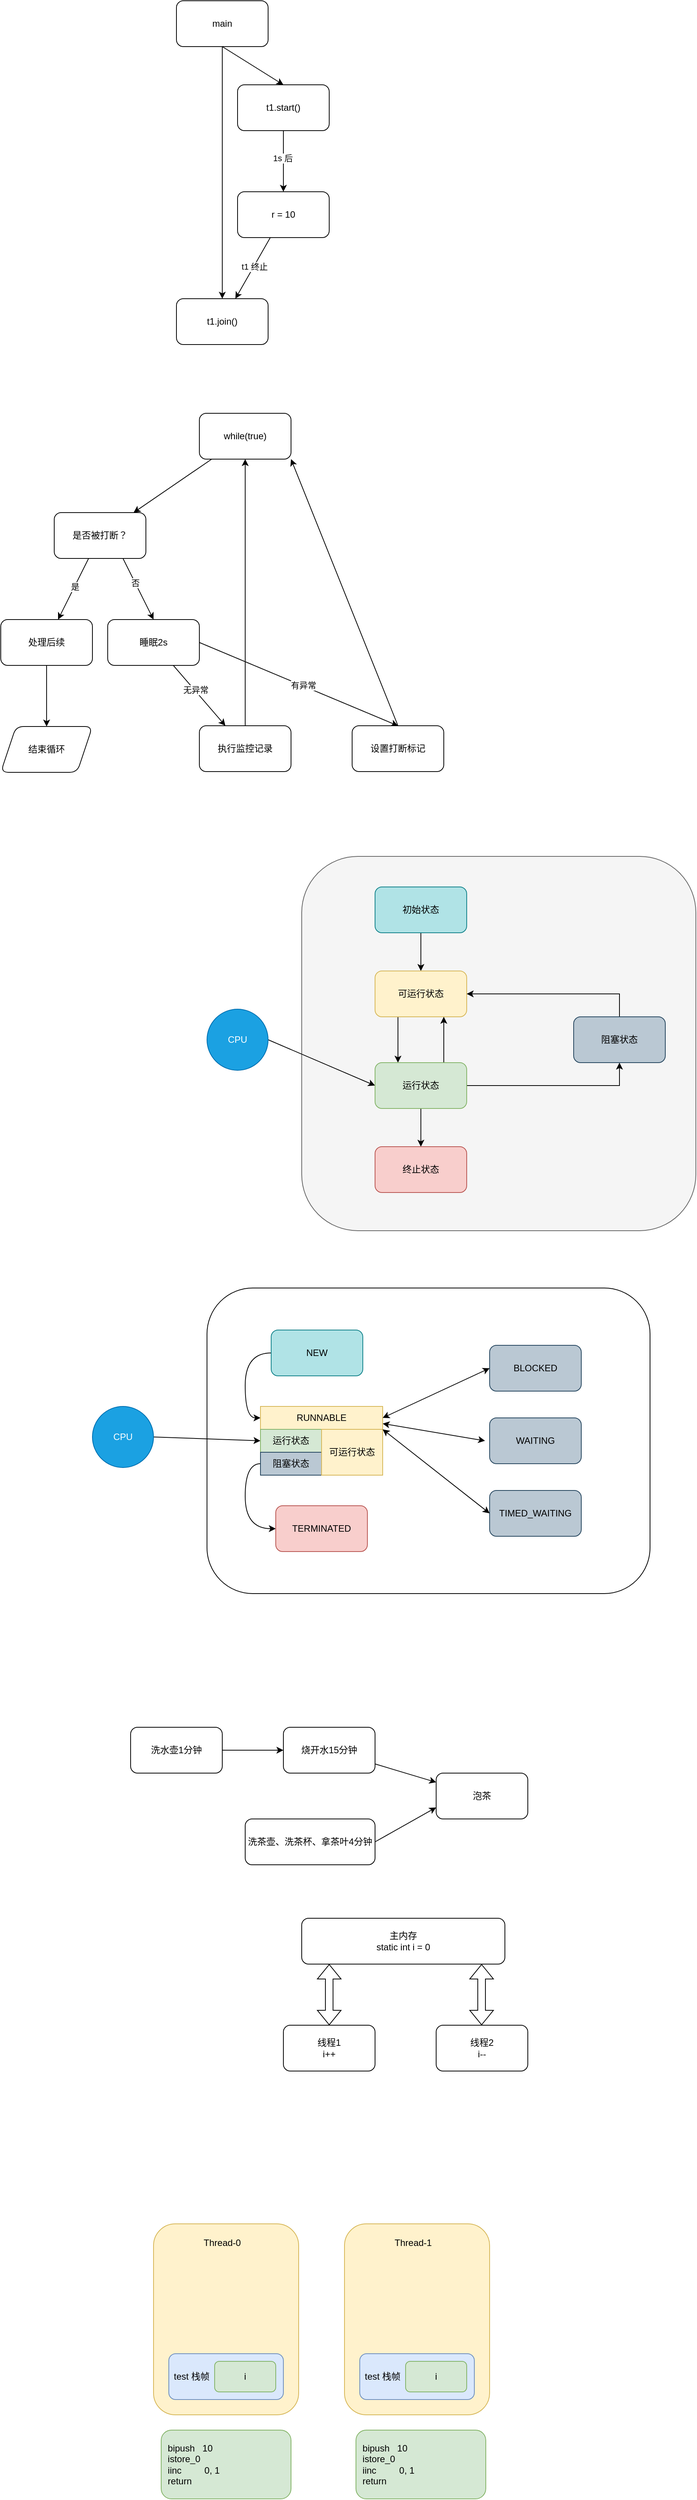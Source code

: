 <mxfile version="22.1.15" type="device">
  <diagram name="第 1 页" id="uUcpthmNRiH1f18GcUvY">
    <mxGraphModel dx="1114" dy="807" grid="1" gridSize="10" guides="1" tooltips="1" connect="1" arrows="1" fold="1" page="1" pageScale="1" pageWidth="827" pageHeight="1169" math="0" shadow="0">
      <root>
        <mxCell id="0" />
        <mxCell id="1" parent="0" />
        <mxCell id="oRGru4maviJ3t2lAy8Ke-56" value="" style="rounded=1;whiteSpace=wrap;html=1;" parent="1" vertex="1">
          <mxGeometry x="330" y="1845" width="580" height="400" as="geometry" />
        </mxCell>
        <mxCell id="oRGru4maviJ3t2lAy8Ke-39" value="" style="rounded=1;whiteSpace=wrap;html=1;fillColor=#f5f5f5;fontColor=#333333;strokeColor=#666666;" parent="1" vertex="1">
          <mxGeometry x="454" y="1280" width="516" height="490" as="geometry" />
        </mxCell>
        <mxCell id="oRGru4maviJ3t2lAy8Ke-3" style="rounded=0;orthogonalLoop=1;jettySize=auto;html=1;exitX=0.5;exitY=1;exitDx=0;exitDy=0;entryX=0.5;entryY=0;entryDx=0;entryDy=0;" parent="1" source="oRGru4maviJ3t2lAy8Ke-1" target="oRGru4maviJ3t2lAy8Ke-2" edge="1">
          <mxGeometry relative="1" as="geometry" />
        </mxCell>
        <mxCell id="oRGru4maviJ3t2lAy8Ke-10" style="edgeStyle=orthogonalEdgeStyle;rounded=0;orthogonalLoop=1;jettySize=auto;html=1;exitX=0.5;exitY=1;exitDx=0;exitDy=0;entryX=0.5;entryY=0;entryDx=0;entryDy=0;" parent="1" source="oRGru4maviJ3t2lAy8Ke-1" target="oRGru4maviJ3t2lAy8Ke-7" edge="1">
          <mxGeometry relative="1" as="geometry" />
        </mxCell>
        <mxCell id="oRGru4maviJ3t2lAy8Ke-1" value="main" style="rounded=1;whiteSpace=wrap;html=1;" parent="1" vertex="1">
          <mxGeometry x="290" y="160" width="120" height="60" as="geometry" />
        </mxCell>
        <mxCell id="oRGru4maviJ3t2lAy8Ke-5" value="" style="edgeStyle=orthogonalEdgeStyle;rounded=0;orthogonalLoop=1;jettySize=auto;html=1;" parent="1" source="oRGru4maviJ3t2lAy8Ke-2" target="oRGru4maviJ3t2lAy8Ke-4" edge="1">
          <mxGeometry relative="1" as="geometry" />
        </mxCell>
        <mxCell id="oRGru4maviJ3t2lAy8Ke-6" value="1s 后" style="edgeLabel;html=1;align=center;verticalAlign=middle;resizable=0;points=[];" parent="oRGru4maviJ3t2lAy8Ke-5" vertex="1" connectable="0">
          <mxGeometry x="-0.1" y="-1" relative="1" as="geometry">
            <mxPoint as="offset" />
          </mxGeometry>
        </mxCell>
        <mxCell id="oRGru4maviJ3t2lAy8Ke-2" value="t1.start()" style="rounded=1;whiteSpace=wrap;html=1;" parent="1" vertex="1">
          <mxGeometry x="370" y="270" width="120" height="60" as="geometry" />
        </mxCell>
        <mxCell id="oRGru4maviJ3t2lAy8Ke-8" value="" style="rounded=0;orthogonalLoop=1;jettySize=auto;html=1;" parent="1" source="oRGru4maviJ3t2lAy8Ke-4" target="oRGru4maviJ3t2lAy8Ke-7" edge="1">
          <mxGeometry relative="1" as="geometry" />
        </mxCell>
        <mxCell id="oRGru4maviJ3t2lAy8Ke-9" value="t1 终止" style="edgeLabel;html=1;align=center;verticalAlign=middle;resizable=0;points=[];" parent="oRGru4maviJ3t2lAy8Ke-8" vertex="1" connectable="0">
          <mxGeometry x="-0.078" relative="1" as="geometry">
            <mxPoint y="1" as="offset" />
          </mxGeometry>
        </mxCell>
        <mxCell id="oRGru4maviJ3t2lAy8Ke-4" value="r = 10" style="rounded=1;whiteSpace=wrap;html=1;" parent="1" vertex="1">
          <mxGeometry x="370" y="410" width="120" height="60" as="geometry" />
        </mxCell>
        <mxCell id="oRGru4maviJ3t2lAy8Ke-7" value="t1.join()" style="rounded=1;whiteSpace=wrap;html=1;" parent="1" vertex="1">
          <mxGeometry x="290" y="550" width="120" height="60" as="geometry" />
        </mxCell>
        <mxCell id="oRGru4maviJ3t2lAy8Ke-13" value="" style="rounded=0;orthogonalLoop=1;jettySize=auto;html=1;" parent="1" source="oRGru4maviJ3t2lAy8Ke-11" target="oRGru4maviJ3t2lAy8Ke-12" edge="1">
          <mxGeometry relative="1" as="geometry" />
        </mxCell>
        <mxCell id="oRGru4maviJ3t2lAy8Ke-11" value="while(true)" style="rounded=1;whiteSpace=wrap;html=1;" parent="1" vertex="1">
          <mxGeometry x="320" y="700" width="120" height="60" as="geometry" />
        </mxCell>
        <mxCell id="oRGru4maviJ3t2lAy8Ke-15" value="" style="rounded=0;orthogonalLoop=1;jettySize=auto;html=1;" parent="1" source="oRGru4maviJ3t2lAy8Ke-12" target="oRGru4maviJ3t2lAy8Ke-14" edge="1">
          <mxGeometry relative="1" as="geometry" />
        </mxCell>
        <mxCell id="oRGru4maviJ3t2lAy8Ke-16" value="是" style="edgeLabel;html=1;align=center;verticalAlign=middle;resizable=0;points=[];" parent="oRGru4maviJ3t2lAy8Ke-15" vertex="1" connectable="0">
          <mxGeometry x="-0.075" relative="1" as="geometry">
            <mxPoint as="offset" />
          </mxGeometry>
        </mxCell>
        <mxCell id="oRGru4maviJ3t2lAy8Ke-19" style="rounded=0;orthogonalLoop=1;jettySize=auto;html=1;exitX=0.75;exitY=1;exitDx=0;exitDy=0;entryX=0.5;entryY=0;entryDx=0;entryDy=0;" parent="1" source="oRGru4maviJ3t2lAy8Ke-12" target="oRGru4maviJ3t2lAy8Ke-18" edge="1">
          <mxGeometry relative="1" as="geometry" />
        </mxCell>
        <mxCell id="oRGru4maviJ3t2lAy8Ke-20" value="否" style="edgeLabel;html=1;align=center;verticalAlign=middle;resizable=0;points=[];" parent="oRGru4maviJ3t2lAy8Ke-19" vertex="1" connectable="0">
          <mxGeometry x="-0.23" relative="1" as="geometry">
            <mxPoint y="1" as="offset" />
          </mxGeometry>
        </mxCell>
        <mxCell id="oRGru4maviJ3t2lAy8Ke-12" value="是否被打断？" style="whiteSpace=wrap;html=1;rounded=1;" parent="1" vertex="1">
          <mxGeometry x="130" y="830" width="120" height="60" as="geometry" />
        </mxCell>
        <mxCell id="oRGru4maviJ3t2lAy8Ke-22" value="" style="edgeStyle=orthogonalEdgeStyle;rounded=0;orthogonalLoop=1;jettySize=auto;html=1;" parent="1" source="oRGru4maviJ3t2lAy8Ke-14" target="oRGru4maviJ3t2lAy8Ke-21" edge="1">
          <mxGeometry relative="1" as="geometry" />
        </mxCell>
        <mxCell id="oRGru4maviJ3t2lAy8Ke-14" value="处理后续" style="whiteSpace=wrap;html=1;rounded=1;" parent="1" vertex="1">
          <mxGeometry x="60" y="970" width="120" height="60" as="geometry" />
        </mxCell>
        <mxCell id="oRGru4maviJ3t2lAy8Ke-24" value="" style="rounded=0;orthogonalLoop=1;jettySize=auto;html=1;" parent="1" source="oRGru4maviJ3t2lAy8Ke-18" target="oRGru4maviJ3t2lAy8Ke-23" edge="1">
          <mxGeometry relative="1" as="geometry" />
        </mxCell>
        <mxCell id="oRGru4maviJ3t2lAy8Ke-25" value="无异常" style="edgeLabel;html=1;align=center;verticalAlign=middle;resizable=0;points=[];" parent="oRGru4maviJ3t2lAy8Ke-24" vertex="1" connectable="0">
          <mxGeometry x="-0.186" y="2" relative="1" as="geometry">
            <mxPoint y="1" as="offset" />
          </mxGeometry>
        </mxCell>
        <mxCell id="oRGru4maviJ3t2lAy8Ke-28" style="rounded=0;orthogonalLoop=1;jettySize=auto;html=1;exitX=1;exitY=0.5;exitDx=0;exitDy=0;entryX=0.5;entryY=0;entryDx=0;entryDy=0;" parent="1" source="oRGru4maviJ3t2lAy8Ke-18" target="oRGru4maviJ3t2lAy8Ke-27" edge="1">
          <mxGeometry relative="1" as="geometry" />
        </mxCell>
        <mxCell id="oRGru4maviJ3t2lAy8Ke-29" value="有异常" style="edgeLabel;html=1;align=center;verticalAlign=middle;resizable=0;points=[];" parent="oRGru4maviJ3t2lAy8Ke-28" vertex="1" connectable="0">
          <mxGeometry x="0.038" y="1" relative="1" as="geometry">
            <mxPoint as="offset" />
          </mxGeometry>
        </mxCell>
        <mxCell id="oRGru4maviJ3t2lAy8Ke-18" value="睡眠2s" style="rounded=1;whiteSpace=wrap;html=1;" parent="1" vertex="1">
          <mxGeometry x="200" y="970" width="120" height="60" as="geometry" />
        </mxCell>
        <mxCell id="oRGru4maviJ3t2lAy8Ke-21" value="结束循环" style="shape=parallelogram;perimeter=parallelogramPerimeter;whiteSpace=wrap;html=1;fixedSize=1;rounded=1;" parent="1" vertex="1">
          <mxGeometry x="60" y="1110" width="120" height="60" as="geometry" />
        </mxCell>
        <mxCell id="oRGru4maviJ3t2lAy8Ke-26" style="edgeStyle=orthogonalEdgeStyle;rounded=0;orthogonalLoop=1;jettySize=auto;html=1;exitX=0.5;exitY=0;exitDx=0;exitDy=0;" parent="1" source="oRGru4maviJ3t2lAy8Ke-23" target="oRGru4maviJ3t2lAy8Ke-11" edge="1">
          <mxGeometry relative="1" as="geometry" />
        </mxCell>
        <mxCell id="oRGru4maviJ3t2lAy8Ke-23" value="执行监控记录" style="whiteSpace=wrap;html=1;rounded=1;" parent="1" vertex="1">
          <mxGeometry x="320" y="1109" width="120" height="60" as="geometry" />
        </mxCell>
        <mxCell id="oRGru4maviJ3t2lAy8Ke-30" style="rounded=0;orthogonalLoop=1;jettySize=auto;html=1;exitX=0.5;exitY=0;exitDx=0;exitDy=0;entryX=1;entryY=1;entryDx=0;entryDy=0;" parent="1" source="oRGru4maviJ3t2lAy8Ke-27" target="oRGru4maviJ3t2lAy8Ke-11" edge="1">
          <mxGeometry relative="1" as="geometry" />
        </mxCell>
        <mxCell id="oRGru4maviJ3t2lAy8Ke-27" value="设置打断标记" style="rounded=1;whiteSpace=wrap;html=1;" parent="1" vertex="1">
          <mxGeometry x="520" y="1109" width="120" height="60" as="geometry" />
        </mxCell>
        <mxCell id="oRGru4maviJ3t2lAy8Ke-44" style="rounded=0;orthogonalLoop=1;jettySize=auto;html=1;exitX=1;exitY=0.5;exitDx=0;exitDy=0;entryX=0;entryY=0.5;entryDx=0;entryDy=0;" parent="1" source="oRGru4maviJ3t2lAy8Ke-31" target="oRGru4maviJ3t2lAy8Ke-35" edge="1">
          <mxGeometry relative="1" as="geometry" />
        </mxCell>
        <mxCell id="oRGru4maviJ3t2lAy8Ke-31" value="CPU" style="ellipse;whiteSpace=wrap;html=1;aspect=fixed;fillColor=#1ba1e2;fontColor=#ffffff;strokeColor=#006EAF;" parent="1" vertex="1">
          <mxGeometry x="330" y="1480" width="80" height="80" as="geometry" />
        </mxCell>
        <mxCell id="oRGru4maviJ3t2lAy8Ke-34" value="" style="edgeStyle=orthogonalEdgeStyle;rounded=0;orthogonalLoop=1;jettySize=auto;html=1;" parent="1" source="oRGru4maviJ3t2lAy8Ke-32" target="oRGru4maviJ3t2lAy8Ke-33" edge="1">
          <mxGeometry relative="1" as="geometry" />
        </mxCell>
        <mxCell id="oRGru4maviJ3t2lAy8Ke-32" value="初始状态" style="rounded=1;whiteSpace=wrap;html=1;fillColor=#b0e3e6;strokeColor=#0e8088;" parent="1" vertex="1">
          <mxGeometry x="550" y="1320" width="120" height="60" as="geometry" />
        </mxCell>
        <mxCell id="oRGru4maviJ3t2lAy8Ke-40" style="edgeStyle=orthogonalEdgeStyle;rounded=0;orthogonalLoop=1;jettySize=auto;html=1;exitX=0.25;exitY=1;exitDx=0;exitDy=0;entryX=0.25;entryY=0;entryDx=0;entryDy=0;" parent="1" source="oRGru4maviJ3t2lAy8Ke-33" target="oRGru4maviJ3t2lAy8Ke-35" edge="1">
          <mxGeometry relative="1" as="geometry" />
        </mxCell>
        <mxCell id="oRGru4maviJ3t2lAy8Ke-33" value="可运行状态" style="rounded=1;whiteSpace=wrap;html=1;fillColor=#fff2cc;strokeColor=#d6b656;" parent="1" vertex="1">
          <mxGeometry x="550" y="1430" width="120" height="60" as="geometry" />
        </mxCell>
        <mxCell id="oRGru4maviJ3t2lAy8Ke-37" value="" style="edgeStyle=orthogonalEdgeStyle;rounded=0;orthogonalLoop=1;jettySize=auto;html=1;" parent="1" source="oRGru4maviJ3t2lAy8Ke-35" target="oRGru4maviJ3t2lAy8Ke-36" edge="1">
          <mxGeometry relative="1" as="geometry" />
        </mxCell>
        <mxCell id="oRGru4maviJ3t2lAy8Ke-41" style="edgeStyle=orthogonalEdgeStyle;rounded=0;orthogonalLoop=1;jettySize=auto;html=1;exitX=0.75;exitY=0;exitDx=0;exitDy=0;entryX=0.75;entryY=1;entryDx=0;entryDy=0;" parent="1" source="oRGru4maviJ3t2lAy8Ke-35" target="oRGru4maviJ3t2lAy8Ke-33" edge="1">
          <mxGeometry relative="1" as="geometry" />
        </mxCell>
        <mxCell id="oRGru4maviJ3t2lAy8Ke-43" style="edgeStyle=orthogonalEdgeStyle;rounded=0;orthogonalLoop=1;jettySize=auto;html=1;exitX=1;exitY=0.5;exitDx=0;exitDy=0;entryX=0.5;entryY=1;entryDx=0;entryDy=0;" parent="1" source="oRGru4maviJ3t2lAy8Ke-35" target="oRGru4maviJ3t2lAy8Ke-38" edge="1">
          <mxGeometry relative="1" as="geometry" />
        </mxCell>
        <mxCell id="oRGru4maviJ3t2lAy8Ke-35" value="运行状态" style="rounded=1;whiteSpace=wrap;html=1;fillColor=#d5e8d4;strokeColor=#82b366;" parent="1" vertex="1">
          <mxGeometry x="550" y="1550" width="120" height="60" as="geometry" />
        </mxCell>
        <mxCell id="oRGru4maviJ3t2lAy8Ke-36" value="终止状态" style="rounded=1;whiteSpace=wrap;html=1;fillColor=#f8cecc;strokeColor=#b85450;" parent="1" vertex="1">
          <mxGeometry x="550" y="1660" width="120" height="60" as="geometry" />
        </mxCell>
        <mxCell id="oRGru4maviJ3t2lAy8Ke-42" style="edgeStyle=orthogonalEdgeStyle;rounded=0;orthogonalLoop=1;jettySize=auto;html=1;exitX=0.5;exitY=0;exitDx=0;exitDy=0;entryX=1;entryY=0.5;entryDx=0;entryDy=0;" parent="1" source="oRGru4maviJ3t2lAy8Ke-38" target="oRGru4maviJ3t2lAy8Ke-33" edge="1">
          <mxGeometry relative="1" as="geometry" />
        </mxCell>
        <mxCell id="oRGru4maviJ3t2lAy8Ke-38" value="阻塞状态" style="rounded=1;whiteSpace=wrap;html=1;fillColor=#bac8d3;strokeColor=#23445d;" parent="1" vertex="1">
          <mxGeometry x="810" y="1490" width="120" height="60" as="geometry" />
        </mxCell>
        <mxCell id="oRGru4maviJ3t2lAy8Ke-57" style="rounded=0;orthogonalLoop=1;jettySize=auto;html=1;exitX=1;exitY=0.5;exitDx=0;exitDy=0;entryX=0;entryY=0.5;entryDx=0;entryDy=0;" parent="1" source="oRGru4maviJ3t2lAy8Ke-45" target="oRGru4maviJ3t2lAy8Ke-48" edge="1">
          <mxGeometry relative="1" as="geometry" />
        </mxCell>
        <mxCell id="oRGru4maviJ3t2lAy8Ke-45" value="CPU" style="ellipse;whiteSpace=wrap;html=1;fillColor=#1ba1e2;fontColor=#ffffff;strokeColor=#006EAF;" parent="1" vertex="1">
          <mxGeometry x="180" y="2000" width="80" height="80" as="geometry" />
        </mxCell>
        <mxCell id="oRGru4maviJ3t2lAy8Ke-59" style="edgeStyle=orthogonalEdgeStyle;rounded=0;orthogonalLoop=1;jettySize=auto;html=1;exitX=0;exitY=0.5;exitDx=0;exitDy=0;entryX=0;entryY=0.5;entryDx=0;entryDy=0;curved=1;" parent="1" source="oRGru4maviJ3t2lAy8Ke-46" target="oRGru4maviJ3t2lAy8Ke-47" edge="1">
          <mxGeometry relative="1" as="geometry">
            <Array as="points">
              <mxPoint x="380" y="1930" />
              <mxPoint x="380" y="2015" />
            </Array>
          </mxGeometry>
        </mxCell>
        <mxCell id="oRGru4maviJ3t2lAy8Ke-46" value="NEW" style="rounded=1;whiteSpace=wrap;html=1;fillColor=#b0e3e6;strokeColor=#0e8088;" parent="1" vertex="1">
          <mxGeometry x="414" y="1900" width="120" height="60" as="geometry" />
        </mxCell>
        <mxCell id="oRGru4maviJ3t2lAy8Ke-47" value="RUNNABLE" style="whiteSpace=wrap;html=1;fillColor=#fff2cc;strokeColor=#d6b656;" parent="1" vertex="1">
          <mxGeometry x="400" y="2000" width="160" height="30" as="geometry" />
        </mxCell>
        <mxCell id="oRGru4maviJ3t2lAy8Ke-48" value="运行状态" style="whiteSpace=wrap;html=1;fillColor=#d5e8d4;strokeColor=#82b366;" parent="1" vertex="1">
          <mxGeometry x="400" y="2030" width="80" height="30" as="geometry" />
        </mxCell>
        <mxCell id="oRGru4maviJ3t2lAy8Ke-58" style="edgeStyle=orthogonalEdgeStyle;rounded=0;orthogonalLoop=1;jettySize=auto;html=1;exitX=0;exitY=0.5;exitDx=0;exitDy=0;entryX=0;entryY=0.5;entryDx=0;entryDy=0;curved=1;" parent="1" source="oRGru4maviJ3t2lAy8Ke-49" target="oRGru4maviJ3t2lAy8Ke-51" edge="1">
          <mxGeometry relative="1" as="geometry" />
        </mxCell>
        <mxCell id="oRGru4maviJ3t2lAy8Ke-49" value="阻塞状态" style="whiteSpace=wrap;html=1;fillColor=#bac8d3;strokeColor=#23445d;" parent="1" vertex="1">
          <mxGeometry x="400" y="2060" width="80" height="30" as="geometry" />
        </mxCell>
        <mxCell id="oRGru4maviJ3t2lAy8Ke-50" value="可运行状态" style="whiteSpace=wrap;html=1;fillColor=#fff2cc;strokeColor=#d6b656;" parent="1" vertex="1">
          <mxGeometry x="480" y="2030" width="80" height="60" as="geometry" />
        </mxCell>
        <mxCell id="oRGru4maviJ3t2lAy8Ke-51" value="TERMINATED" style="rounded=1;whiteSpace=wrap;html=1;fillColor=#f8cecc;strokeColor=#b85450;" parent="1" vertex="1">
          <mxGeometry x="420" y="2130" width="120" height="60" as="geometry" />
        </mxCell>
        <mxCell id="oRGru4maviJ3t2lAy8Ke-52" value="BLOCKED" style="rounded=1;whiteSpace=wrap;html=1;fillColor=#bac8d3;strokeColor=#23445d;" parent="1" vertex="1">
          <mxGeometry x="700" y="1920" width="120" height="60" as="geometry" />
        </mxCell>
        <mxCell id="oRGru4maviJ3t2lAy8Ke-53" value="WAITING" style="rounded=1;whiteSpace=wrap;html=1;fillColor=#bac8d3;strokeColor=#23445d;" parent="1" vertex="1">
          <mxGeometry x="700" y="2015" width="120" height="60" as="geometry" />
        </mxCell>
        <mxCell id="oRGru4maviJ3t2lAy8Ke-54" value="TIMED_WAITING" style="rounded=1;whiteSpace=wrap;html=1;fillColor=#bac8d3;strokeColor=#23445d;" parent="1" vertex="1">
          <mxGeometry x="700" y="2110" width="120" height="60" as="geometry" />
        </mxCell>
        <mxCell id="oRGru4maviJ3t2lAy8Ke-64" value="" style="endArrow=classic;startArrow=classic;html=1;rounded=0;entryX=0;entryY=0.5;entryDx=0;entryDy=0;" parent="1" target="oRGru4maviJ3t2lAy8Ke-52" edge="1">
          <mxGeometry width="50" height="50" relative="1" as="geometry">
            <mxPoint x="560" y="2015" as="sourcePoint" />
            <mxPoint x="610" y="1965" as="targetPoint" />
          </mxGeometry>
        </mxCell>
        <mxCell id="oRGru4maviJ3t2lAy8Ke-68" value="" style="endArrow=classic;startArrow=classic;html=1;rounded=0;entryX=-0.05;entryY=0.5;entryDx=0;entryDy=0;exitX=1;exitY=0.75;exitDx=0;exitDy=0;entryPerimeter=0;" parent="1" source="oRGru4maviJ3t2lAy8Ke-47" target="oRGru4maviJ3t2lAy8Ke-53" edge="1">
          <mxGeometry width="50" height="50" relative="1" as="geometry">
            <mxPoint x="570" y="2025" as="sourcePoint" />
            <mxPoint x="710" y="1960" as="targetPoint" />
          </mxGeometry>
        </mxCell>
        <mxCell id="oRGru4maviJ3t2lAy8Ke-69" value="" style="endArrow=classic;startArrow=classic;html=1;rounded=0;entryX=0;entryY=0.5;entryDx=0;entryDy=0;exitX=1;exitY=0;exitDx=0;exitDy=0;" parent="1" source="oRGru4maviJ3t2lAy8Ke-50" target="oRGru4maviJ3t2lAy8Ke-54" edge="1">
          <mxGeometry width="50" height="50" relative="1" as="geometry">
            <mxPoint x="570" y="2033" as="sourcePoint" />
            <mxPoint x="704" y="2055" as="targetPoint" />
          </mxGeometry>
        </mxCell>
        <mxCell id="oRGru4maviJ3t2lAy8Ke-72" value="" style="edgeStyle=orthogonalEdgeStyle;rounded=0;orthogonalLoop=1;jettySize=auto;html=1;" parent="1" source="oRGru4maviJ3t2lAy8Ke-70" target="oRGru4maviJ3t2lAy8Ke-71" edge="1">
          <mxGeometry relative="1" as="geometry" />
        </mxCell>
        <mxCell id="oRGru4maviJ3t2lAy8Ke-70" value="洗水壶1分钟" style="rounded=1;whiteSpace=wrap;html=1;" parent="1" vertex="1">
          <mxGeometry x="230" y="2420" width="120" height="60" as="geometry" />
        </mxCell>
        <mxCell id="oRGru4maviJ3t2lAy8Ke-74" value="" style="rounded=0;orthogonalLoop=1;jettySize=auto;html=1;" parent="1" source="oRGru4maviJ3t2lAy8Ke-71" target="oRGru4maviJ3t2lAy8Ke-73" edge="1">
          <mxGeometry relative="1" as="geometry" />
        </mxCell>
        <mxCell id="oRGru4maviJ3t2lAy8Ke-71" value="烧开水15分钟" style="whiteSpace=wrap;html=1;rounded=1;" parent="1" vertex="1">
          <mxGeometry x="430" y="2420" width="120" height="60" as="geometry" />
        </mxCell>
        <mxCell id="oRGru4maviJ3t2lAy8Ke-73" value="泡茶" style="whiteSpace=wrap;html=1;rounded=1;" parent="1" vertex="1">
          <mxGeometry x="630" y="2480" width="120" height="60" as="geometry" />
        </mxCell>
        <mxCell id="oRGru4maviJ3t2lAy8Ke-77" style="rounded=0;orthogonalLoop=1;jettySize=auto;html=1;exitX=1;exitY=0.5;exitDx=0;exitDy=0;entryX=0;entryY=0.75;entryDx=0;entryDy=0;" parent="1" source="oRGru4maviJ3t2lAy8Ke-76" target="oRGru4maviJ3t2lAy8Ke-73" edge="1">
          <mxGeometry relative="1" as="geometry" />
        </mxCell>
        <mxCell id="oRGru4maviJ3t2lAy8Ke-76" value="洗茶壶、洗茶杯、拿茶叶4分钟" style="rounded=1;whiteSpace=wrap;html=1;" parent="1" vertex="1">
          <mxGeometry x="380" y="2540" width="170" height="60" as="geometry" />
        </mxCell>
        <mxCell id="oRGru4maviJ3t2lAy8Ke-78" value="主内存&lt;br&gt;static int i = 0" style="rounded=1;whiteSpace=wrap;html=1;" parent="1" vertex="1">
          <mxGeometry x="454" y="2670" width="266" height="60" as="geometry" />
        </mxCell>
        <mxCell id="oRGru4maviJ3t2lAy8Ke-80" value="线程1&lt;br&gt;i++" style="rounded=1;whiteSpace=wrap;html=1;" parent="1" vertex="1">
          <mxGeometry x="430" y="2810" width="120" height="60" as="geometry" />
        </mxCell>
        <mxCell id="oRGru4maviJ3t2lAy8Ke-81" value="线程2&lt;br&gt;i--" style="rounded=1;whiteSpace=wrap;html=1;" parent="1" vertex="1">
          <mxGeometry x="630" y="2810" width="120" height="60" as="geometry" />
        </mxCell>
        <mxCell id="oRGru4maviJ3t2lAy8Ke-82" value="" style="shape=flexArrow;endArrow=classic;startArrow=classic;html=1;rounded=0;" parent="1" source="oRGru4maviJ3t2lAy8Ke-80" edge="1">
          <mxGeometry width="100" height="100" relative="1" as="geometry">
            <mxPoint x="440" y="2820" as="sourcePoint" />
            <mxPoint x="490" y="2730" as="targetPoint" />
          </mxGeometry>
        </mxCell>
        <mxCell id="oRGru4maviJ3t2lAy8Ke-83" value="" style="shape=flexArrow;endArrow=classic;startArrow=classic;html=1;rounded=0;" parent="1" edge="1">
          <mxGeometry width="100" height="100" relative="1" as="geometry">
            <mxPoint x="689.5" y="2810" as="sourcePoint" />
            <mxPoint x="689.5" y="2730" as="targetPoint" />
          </mxGeometry>
        </mxCell>
        <mxCell id="lbgVpmwv4V9cc2ztLd2B-1" value="" style="rounded=1;whiteSpace=wrap;html=1;fillColor=#fff2cc;strokeColor=#d6b656;" vertex="1" parent="1">
          <mxGeometry x="260" y="3070" width="190" height="250" as="geometry" />
        </mxCell>
        <mxCell id="lbgVpmwv4V9cc2ztLd2B-2" value="Thread-0" style="text;html=1;strokeColor=none;fillColor=none;align=center;verticalAlign=middle;whiteSpace=wrap;rounded=0;" vertex="1" parent="1">
          <mxGeometry x="320" y="3080" width="60" height="30" as="geometry" />
        </mxCell>
        <mxCell id="lbgVpmwv4V9cc2ztLd2B-3" value="" style="rounded=1;whiteSpace=wrap;html=1;fillColor=#dae8fc;strokeColor=#6c8ebf;" vertex="1" parent="1">
          <mxGeometry x="280" y="3240" width="150" height="60" as="geometry" />
        </mxCell>
        <mxCell id="lbgVpmwv4V9cc2ztLd2B-4" value="i" style="rounded=1;whiteSpace=wrap;html=1;fillColor=#d5e8d4;strokeColor=#82b366;" vertex="1" parent="1">
          <mxGeometry x="340" y="3250" width="80" height="40" as="geometry" />
        </mxCell>
        <mxCell id="lbgVpmwv4V9cc2ztLd2B-5" value="test 栈帧" style="text;html=1;strokeColor=none;fillColor=none;align=center;verticalAlign=middle;whiteSpace=wrap;rounded=0;" vertex="1" parent="1">
          <mxGeometry x="280" y="3255" width="60" height="30" as="geometry" />
        </mxCell>
        <mxCell id="lbgVpmwv4V9cc2ztLd2B-6" value="" style="rounded=1;whiteSpace=wrap;html=1;fillColor=#fff2cc;strokeColor=#d6b656;" vertex="1" parent="1">
          <mxGeometry x="510" y="3070" width="190" height="250" as="geometry" />
        </mxCell>
        <mxCell id="lbgVpmwv4V9cc2ztLd2B-7" value="Thread-1" style="text;html=1;strokeColor=none;fillColor=none;align=center;verticalAlign=middle;whiteSpace=wrap;rounded=0;" vertex="1" parent="1">
          <mxGeometry x="570" y="3080" width="60" height="30" as="geometry" />
        </mxCell>
        <mxCell id="lbgVpmwv4V9cc2ztLd2B-8" value="" style="rounded=1;whiteSpace=wrap;html=1;fillColor=#dae8fc;strokeColor=#6c8ebf;" vertex="1" parent="1">
          <mxGeometry x="530" y="3240" width="150" height="60" as="geometry" />
        </mxCell>
        <mxCell id="lbgVpmwv4V9cc2ztLd2B-9" value="i" style="rounded=1;whiteSpace=wrap;html=1;fillColor=#d5e8d4;strokeColor=#82b366;" vertex="1" parent="1">
          <mxGeometry x="590" y="3250" width="80" height="40" as="geometry" />
        </mxCell>
        <mxCell id="lbgVpmwv4V9cc2ztLd2B-10" value="test 栈帧" style="text;html=1;strokeColor=none;fillColor=none;align=center;verticalAlign=middle;whiteSpace=wrap;rounded=0;" vertex="1" parent="1">
          <mxGeometry x="530" y="3255" width="60" height="30" as="geometry" />
        </mxCell>
        <mxCell id="lbgVpmwv4V9cc2ztLd2B-11" value="&amp;nbsp; bipush&amp;nbsp; &amp;nbsp;10&lt;br&gt;&amp;nbsp; istore_0&lt;br&gt;&amp;nbsp; iinc&amp;nbsp; &amp;nbsp; &amp;nbsp; &amp;nbsp; &amp;nbsp;0, 1&lt;br&gt;&amp;nbsp; return" style="rounded=1;whiteSpace=wrap;html=1;align=left;fillColor=#d5e8d4;strokeColor=#82b366;" vertex="1" parent="1">
          <mxGeometry x="270" y="3340" width="170" height="90" as="geometry" />
        </mxCell>
        <mxCell id="lbgVpmwv4V9cc2ztLd2B-12" value="&amp;nbsp; bipush&amp;nbsp; &amp;nbsp;10&lt;br&gt;&amp;nbsp; istore_0&lt;br&gt;&amp;nbsp; iinc&amp;nbsp; &amp;nbsp; &amp;nbsp; &amp;nbsp; &amp;nbsp;0, 1&lt;br&gt;&amp;nbsp; return" style="rounded=1;whiteSpace=wrap;html=1;align=left;fillColor=#d5e8d4;strokeColor=#82b366;" vertex="1" parent="1">
          <mxGeometry x="525" y="3340" width="170" height="90" as="geometry" />
        </mxCell>
      </root>
    </mxGraphModel>
  </diagram>
</mxfile>
